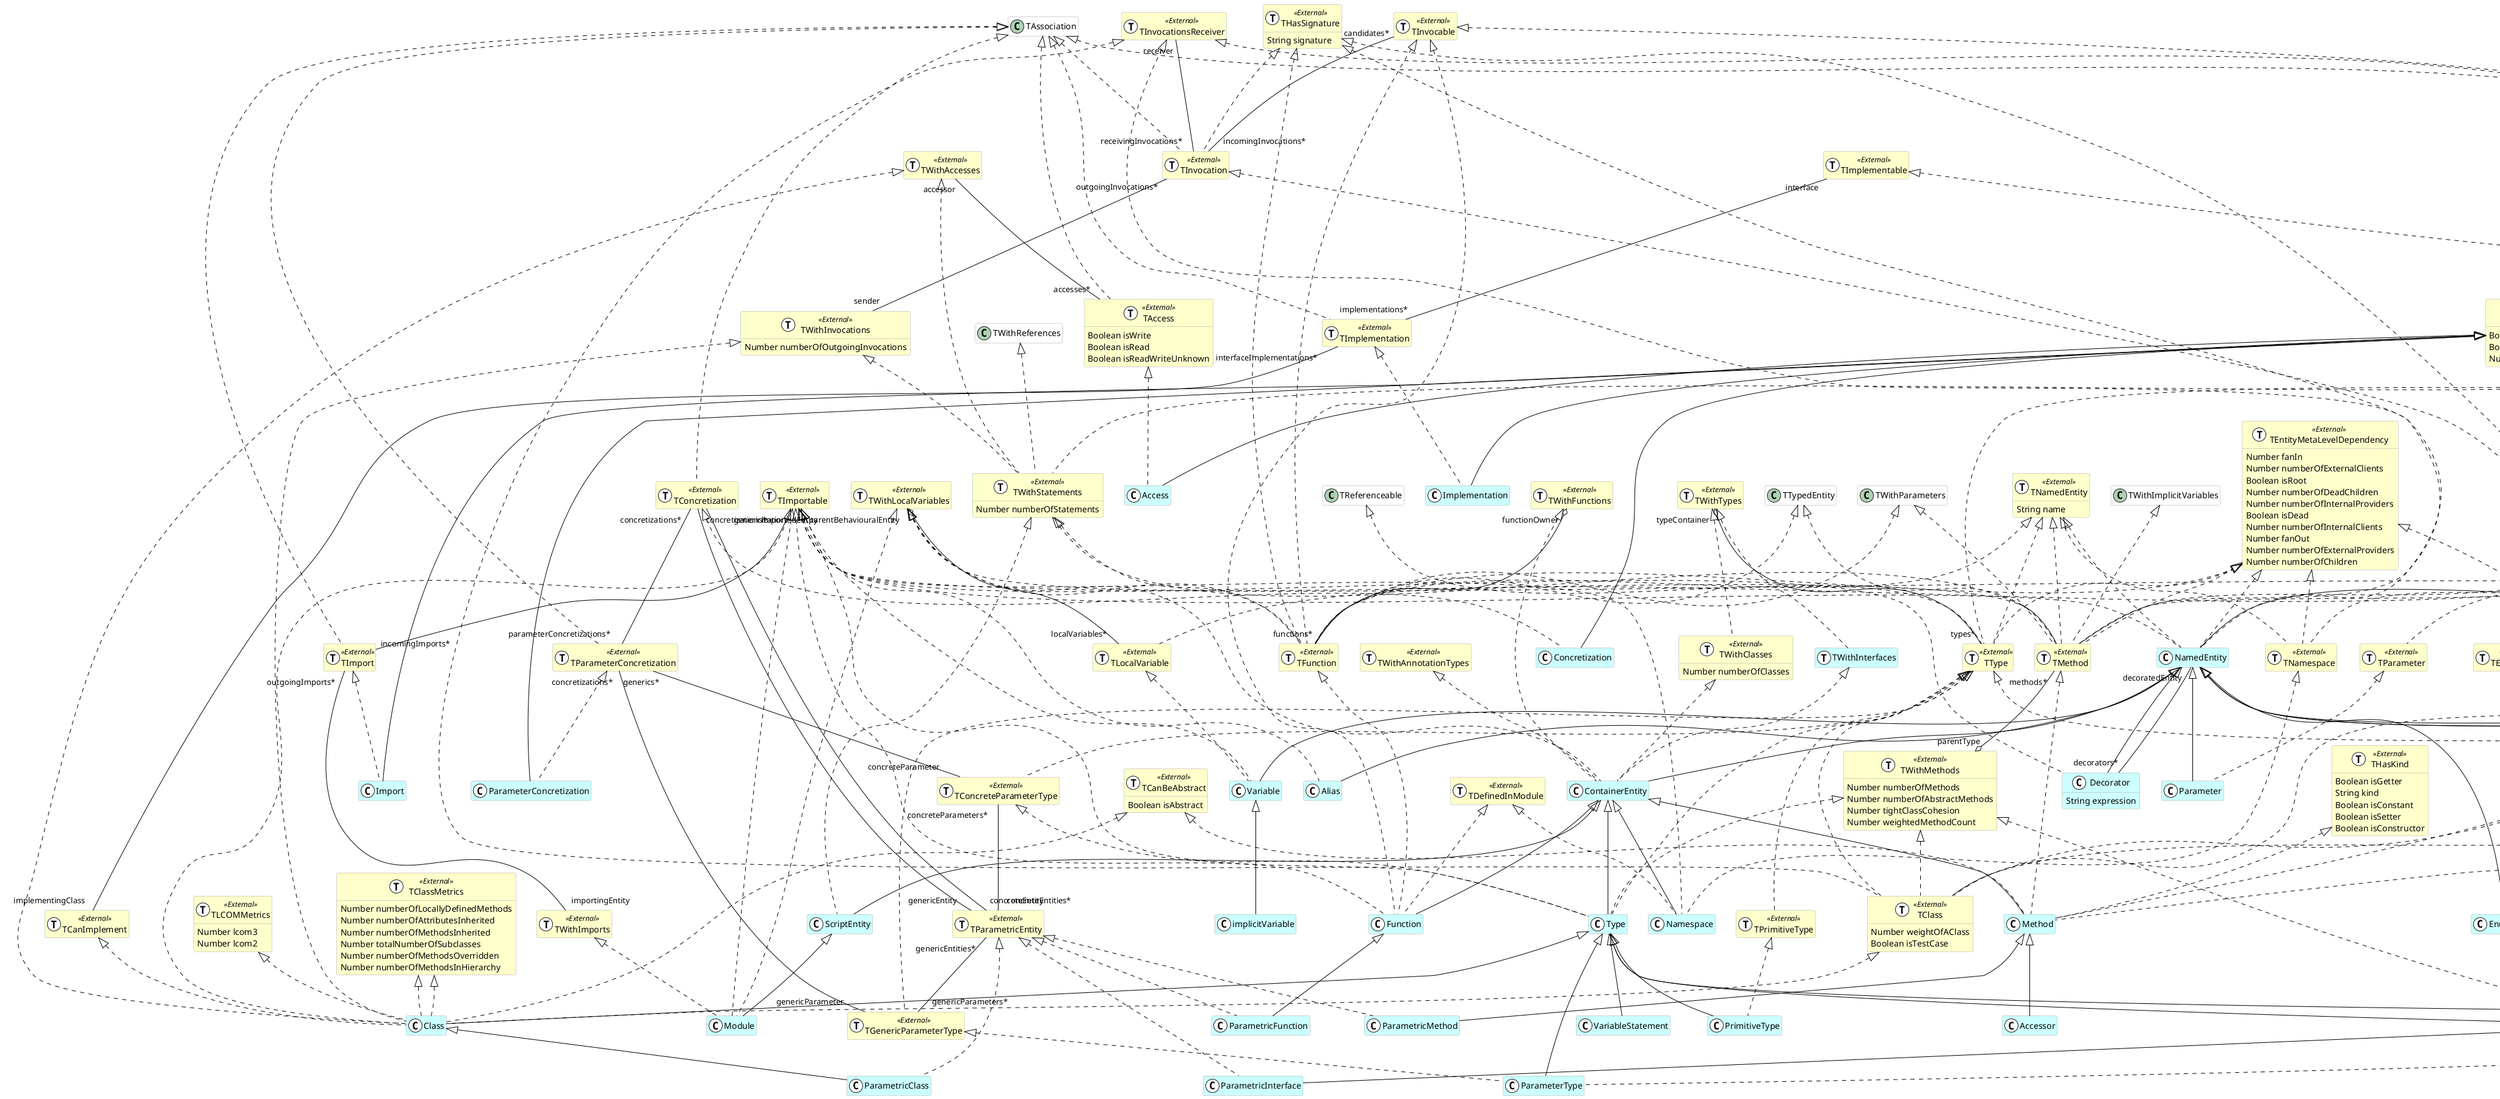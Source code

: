 @startumlhide empty membersskinparam class {  BackgroundColor white  ArrowColor black  BorderColor darkGray}class TFolder <<(T,white)External>> #FFFFCC {  Number numberOfFiles  Number numberOfFolders  Number numberOfEmptyLinesOfText  Number totalNumberOfLinesOfText}class TConcretization <<(T,white)External>> #FFFFCC {}class TSourceEntity <<(T,white)External>> #FFFFCC {  String sourceText  Boolean isStub  Boolean containsReplicas  Number duplicationRate  Number numberOfLinesOfCode  Number numberOfLinesOfCodeWithMoreThanOneCharacter}class TWithAccesses <<(T,white)External>> #FFFFCC {}class TPrimitiveType <<(T,white)External>> #FFFFCC {}class TAccess <<(T,white)External>> #FFFFCC {  Boolean isWrite  Boolean isRead  Boolean isReadWriteUnknown}class Concretization <<(C,white)>> #CCFFFF {}class TWithLocalVariables <<(T,white)External>> #FFFFCC {}class ParametricMethod <<(C,white)>> #CCFFFF {}class ParametricInterface <<(C,white)>> #CCFFFF {}class TParameterConcretization <<(T,white)External>> #FFFFCC {}class SourceTextAnchor <<(C,white)>> #CCFFFF {}class Property <<(C,white)>> #CCFFFF {}class TInvocationsReceiver <<(T,white)External>> #FFFFCC {}class FamixTypeScriptModel <<(C,white)>> #CCFFFF {}class Entity <<(C,white)>> #CCFFFF {}class TEntityCreator <<(T,white)>> #CCFFFF {}class TIndexedFileNavigation <<(T,white)External>> #FFFFCC {  Number endPos  Number startPos}class TWithFunctions <<(T,white)External>> #FFFFCC {}class Folder <<(C,white)>> #CCFFFF {}class Import <<(C,white)>> #CCFFFF {}class TWithInheritances <<(T,white)External>> #FFFFCC {  Number hierarchyNestingLevel  Number numberOfSubclasses  Number subclassHierarchyDepth  Number numberOfDirectSubclasses}class TMethod <<(T,white)External>> #FFFFCC {}class TNamespace <<(T,white)External>> #FFFFCC {}class TConcreteParameterType <<(T,white)External>> #FFFFCC {}class TWithTypes <<(T,white)External>> #FFFFCC {}class TLocalVariable <<(T,white)External>> #FFFFCC {}class Interface <<(C,white)>> #CCFFFF {}class Reference <<(C,white)>> #CCFFFF {}class TImplementable <<(T,white)External>> #FFFFCC {}class ParametricClass <<(C,white)>> #CCFFFF {}class TImportable <<(T,white)External>> #FFFFCC {}class TComment <<(T,white)External>> #FFFFCC {  String content}class File <<(C,white)>> #CCFFFF {}class Alias <<(C,white)>> #CCFFFF {}class TClass <<(T,white)External>> #FFFFCC {  Number weightOfAClass  Boolean isTestCase}class VariableStatement <<(C,white)>> #CCFFFF {}class TWithAnnotationTypes <<(T,white)External>> #FFFFCC {}class TSourceAnchor <<(T,white)External>> #FFFFCC {  Number lineCount}class TWithClasses <<(T,white)External>> #FFFFCC {  Number numberOfClasses}class Decorator <<(C,white)>> #CCFFFF {  String expression}class TFunction <<(T,white)External>> #FFFFCC {}class ContainerEntity <<(C,white)>> #CCFFFF {}class THasImmediateSource <<(T,white)External>> #FFFFCC {  String source}class TImplementation <<(T,white)External>> #FFFFCC {}class THasSignature <<(T,white)External>> #FFFFCC {  String signature}class TEnumValue <<(T,white)External>> #FFFFCC {}class Access <<(C,white)>> #CCFFFF {}class Enum <<(C,white)>> #CCFFFF {}class TEntityMetaLevelDependency <<(T,white)External>> #FFFFCC {  Number fanIn  Number numberOfExternalClients  Boolean isRoot  Number numberOfDeadChildren  Number numberOfInternalProviders  Boolean isDead  Number numberOfInternalClients  Number fanOut  Number numberOfExternalProviders  Number numberOfChildren}class TDefinedInModule <<(T,white)External>> #FFFFCC {}class Invocation <<(C,white)>> #CCFFFF {}class TSourceLanguage <<(T,white)External>> #FFFFCC {}class TEnum <<(T,white)External>> #FFFFCC {}class EnumValue <<(C,white)>> #CCFFFF {}class Comment <<(C,white)>> #CCFFFF {}class TInvocable <<(T,white)External>> #FFFFCC {}class TWithStatements <<(T,white)External>> #FFFFCC {  Number numberOfStatements}class ParametricFunction <<(C,white)>> #CCFFFF {}class PrimitiveType <<(C,white)>> #CCFFFF {}class Type <<(C,white)>> #CCFFFF {}class Variable <<(C,white)>> #CCFFFF {}class Inheritance <<(C,white)>> #CCFFFF {}class TParametricEntity <<(T,white)External>> #FFFFCC {}class TInvocation <<(T,white)External>> #FFFFCC {}class SourcedEntity <<(C,white)>> #CCFFFF {}class TImport <<(T,white)External>> #FFFFCC {}class THasVisibility <<(T,white)External>> #FFFFCC {  String visibility  Boolean isPackageVisibility  Boolean isPrivate  Boolean isProtected  Boolean isPublic}class Accessor <<(C,white)>> #CCFFFF {}class TWithMethods <<(T,white)External>> #FFFFCC {  Number numberOfMethods  Number numberOfAbstractMethods  Number tightClassCohesion  Number weightedMethodCount}class TClassMetrics <<(T,white)>> #CCFFFF {}class TWithInterfaces <<(T,white)>> #CCFFFF {}class JSDoc <<(C,white)>> #CCFFFF {}class Model <<(C,white)External>> #FFFFCC {  Number numberOfLinesOfCodePerClass  Number numberOfModelMethods  Number averageCyclomaticComplexity  Number numberOfModelClasses  Number numberOfLinesOfCodePerMethod  Number numberOfLinesOfCodePerPackage  Number numberOfClasses  Number numberOfLinesOfCode  Number numberOfClassesPerPackage  Number numberOfClassesPerPackage  Number numberOfMethods}class implicitVariable <<(C,white)>> #CCFFFF {}class ParameterConcretization <<(C,white)>> #CCFFFF {}class SourceAnchor <<(C,white)>> #CCFFFF {}class TParameter <<(T,white)External>> #FFFFCC {}class Implementation <<(C,white)>> #CCFFFF {}class Module <<(C,white)>> #CCFFFF {}class TWithComments <<(T,white)External>> #FFFFCC {  Boolean hasComments  Number numberOfComments}class TClassMetrics <<(T,white)External>> #FFFFCC {  Number numberOfLocallyDefinedMethods  Number numberOfAttributesInherited  Number numberOfMethodsInherited  Number totalNumberOfSubclasses  Number numberOfMethodsOverridden  Number numberOfMethodsInHierarchy}class TType <<(T,white)External>> #FFFFCC {}class Class <<(C,white)>> #CCFFFF {}class TCanBeAbstract <<(T,white)External>> #FFFFCC {  Boolean isAbstract}class TWithAttributes <<(T,white)External>> #FFFFCC {  Number numberOfAttributes}class TGenericParameterType <<(T,white)External>> #FFFFCC {}class Method <<(C,white)>> #CCFFFF {}class TFile <<(T,white)External>> #FFFFCC {  Number totalNumberOfLinesOfText  Number numberOfKiloBytes  Number numberOfEmptyLinesOfText  Number averageNumberOfCharactersPerLine  Number numberOfBytes  Number numberOfCharacters}class Entity <<(C,white)External>> #FFFFCC {  Boolean isDead  Boolean isTagged  Number numberOfTags}class IndexedFileAnchor <<(C,white)>> #CCFFFF {}class TCanImplement <<(T,white)External>> #FFFFCC {}class TWithImports <<(T,white)External>> #FFFFCC {}class TAttribute <<(T,white)External>> #FFFFCC {  Number hierarchyNestingLevel}class ParameterType <<(C,white)>> #CCFFFF {}class TCanBeClassSide <<(T,white)External>> #FFFFCC {  Boolean isClassSide}class NamedEntity <<(C,white)>> #CCFFFF {}class TLCOMMetrics <<(T,white)External>> #FFFFCC {  Number lcom3  Number lcom2}class TWithInvocations <<(T,white)External>> #FFFFCC {  Number numberOfOutgoingInvocations}class TInheritance <<(T,white)External>> #FFFFCC {}class Function <<(C,white)>> #CCFFFF {}class Namespace <<(C,white)>> #CCFFFF {}class THasKind <<(T,white)External>> #FFFFCC {  Boolean isGetter  String kind  Boolean isConstant  Boolean isSetter  Boolean isConstructor}class TNamedEntity <<(T,white)External>> #FFFFCC {  String name}class Parameter <<(C,white)>> #CCFFFF {}class ScriptEntity <<(C,white)>> #CCFFFF {}class SourceLanguage <<(C,white)>> #CCFFFF {}Entity <|-- ConcretizationInterface <|-- ParametricInterfaceSourceAnchor <|-- SourceTextAnchorNamedEntity <|-- PropertyModel <|-- FamixTypeScriptModelEntity <|-- EntityMethod <|-- ParametricMethodNamedEntity <|-- FolderEntity <|-- ImportType <|-- InterfaceEntity <|-- ReferenceClass <|-- ParametricClassNamedEntity <|-- FileNamedEntity <|-- AliasType <|-- VariableStatementNamedEntity <|-- DecoratorNamedEntity <|-- ContainerEntityEntity <|-- AccessType <|-- EnumEntity <|-- InvocationSourcedEntity <|-- CommentNamedEntity <|-- EnumValueFunction <|-- ParametricFunctionType <|-- PrimitiveTypeContainerEntity <|-- TypeNamedEntity <|-- VariableEntity <|-- InheritanceEntity <|-- SourcedEntityMethod <|-- AccessorSourcedEntity <|-- JSDocAbstractGroup <|-- ModelVariable <|-- implicitVariableEntity <|-- ParameterConcretizationEntity <|-- SourceAnchorEntity <|-- ImplementationScriptEntity <|-- ModuleType <|-- ClassContainerEntity <|-- MethodObject <|-- EntitySourceAnchor <|-- IndexedFileAnchorType <|-- ParameterTypeSourcedEntity <|-- NamedEntityContainerEntity <|-- FunctionContainerEntity <|-- NamespaceNamedEntity <|-- ParameterContainerEntity <|-- ScriptEntityEntity <|-- SourceLanguageTFileSystemEntity <|.. TFolderTAssociation <|.. TConcretizationTType <|.. TPrimitiveTypeTAssociation <|.. TAccessTConcretization <|.. ConcretizationTHasImmediateSource <|.. SourceTextAnchorTParametricEntity <|.. ParametricInterfaceTAssociation <|.. TParameterConcretizationTAttribute <|.. PropertyTEntityCreator <|.. FamixTypeScriptModelTCanBeClassSide <|.. PropertyTFileAnchor <|.. TIndexedFileNavigationTHasVisibility <|.. PropertyTParametricEntity <|.. ParametricMethodTFolder <|.. FolderTImport <|.. ImportTHasSignature <|.. TMethodTNamedEntity <|.. TNamespaceTSourceEntity <|.. TNamespaceTEntityMetaLevelDependency <|.. TNamespaceTInvocable <|.. TMethodTType <|.. TConcreteParameterTypeTStructuralEntity <|.. TLocalVariableTMethodMetrics <|.. TMethodTNamedEntity <|.. TMethodTTypedEntity <|.. TMethodTWithImplicitVariables <|.. TMethodTWithLocalVariables <|.. TMethodTWithParameters <|.. TMethodTImplementable <|.. InterfaceTInvocationsReceiver <|.. InterfaceTWithAttributes <|.. InterfaceTWithComments <|.. InterfaceTWithInheritances <|.. InterfaceTWithMethods <|.. InterfaceTWithStatements <|.. TMethodTEntityMetaLevelDependency <|.. TMethodTParametricEntity <|.. ParametricClassTEntityMetaLevelDependency <|.. TCommentTFile <|.. FileTImportable <|.. AliasTInvocationsReceiver <|.. TClassTType <|.. TClassTWithAttributes <|.. TClassTWithComments <|.. TClassTWithInheritances <|.. TClassTWithMethods <|.. TClassTWithTypes <|.. TWithClassesTHasSignature <|.. TFunctionTInvocable <|.. TFunctionTNamedEntity <|.. TFunctionTTypedEntity <|.. TFunctionTWithLocalVariables <|.. TFunctionTWithParameters <|.. TFunctionTWithStatements <|.. TFunctionTEntityMetaLevelDependency <|.. TFunctionTWithAnnotationTypes <|.. ContainerEntityTWithClasses <|.. ContainerEntityTWithFunctions <|.. ContainerEntityTWithLocalVariables <|.. ContainerEntityTWithInterfaces <|.. ContainerEntityTSourceAnchor <|.. THasImmediateSourceTStructuralEntity <|.. TEnumValueTImportable <|.. DecoratorTAssociation <|.. TImplementationTEnum <|.. EnumTImportable <|.. EnumTWithComments <|.. EnumTAccess <|.. AccessTHasSignature <|.. InvocationTInvocation <|.. InvocationTType <|.. TEnumTWithEnumValues <|.. TEnumTComment <|.. CommentTEnumValue <|.. EnumValueTWithComments <|.. EnumValueTSourceEntity <|.. TWithStatementsTWithAccesses <|.. TWithStatementsTWithInvocations <|.. TWithStatementsTWithReferences <|.. TWithStatementsTParametricEntity <|.. ParametricFunctionTPrimitiveType <|.. PrimitiveTypeTConcreteParameterType <|.. TypeTImportable <|.. TypeTType <|.. TypeTWithMethods <|.. TypeTImportable <|.. VariableTInheritance <|.. InheritanceTLocalVariable <|.. VariableTAssociation <|.. TInvocationTHasSignature <|.. TInvocationTSourceEntity <|.. SourcedEntityTAssociation <|.. TImportTWithTypes <|.. TWithInterfacesTParameterConcretization <|.. ParameterConcretizationTSourceAnchor <|.. SourceAnchorTStructuralEntity <|.. TParameterTImplementation <|.. ImplementationTImportable <|.. ModuleTWithImports <|.. ModuleTWithLocalVariables <|.. ModuleTNamedEntity <|.. TTypeTReferenceable <|.. TTypeTSourceEntity <|.. TTypeTEntityMetaLevelDependency <|.. TTypeTCanBeAbstract <|.. ClassTCanImplement <|.. ClassTClass <|.. ClassTClassMetrics <|.. ClassTImportable <|.. ClassTLCOMMetrics <|.. ClassTWithAccesses <|.. ClassTWithInvocations <|.. ClassTClassMetrics <|.. ClassTType <|.. TGenericParameterTypeTCanBeAbstract <|.. MethodTHasKind <|.. MethodTHasVisibility <|.. MethodTMethod <|.. MethodTWithComments <|.. MethodTFileSystemEntity <|.. TFileTIndexedFileNavigation <|.. IndexedFileAnchorTStructuralEntity <|.. TAttributeTGenericParameterType <|.. ParameterTypeTImportable <|.. NamedEntityTInvocationsReceiver <|.. NamedEntityTNamedEntity <|.. NamedEntityTEntityMetaLevelDependency <|.. NamedEntityTWithInheritances <|.. ParameterTypeTAssociation <|.. TInheritanceTDefinedInModule <|.. FunctionTFunction <|.. FunctionTImportable <|.. FunctionTInvocable <|.. FunctionTDefinedInModule <|.. NamespaceTImportable <|.. NamespaceTNamespace <|.. NamespaceTParameter <|.. ParameterTWithStatements <|.. ScriptEntityTSourceLanguage <|.. SourceLanguageTInvocationsReceiver "receiver" -- "receivingInvocations*" TInvocationTInvocation "outgoingInvocations*" -- "sender" TWithInvocationsTConcretization "concretizations*" -- "genericEntity" TParametricEntityTImplementation "interfaceImplementations*" -- "implementingClass" TCanImplementTConcretization "concretizations*" -- "parameterConcretizations*" TParameterConcretizationTImport "outgoingImports*" -- "importingEntity" TWithImportsTWithAccesses "accessor" -- "accesses*" TAccessTParameterConcretization "concretizations*" -- "genericParameter" TGenericParameterTypeTImplementable "interface" -- "implementations*" TImplementationTParametricEntity "genericEntities*" -- "genericParameters*" TGenericParameterTypeTSourceEntity "element" -- "sourceAnchor" TSourceAnchorTConcreteParameterType "concreteParameters*" -- "concreteEntities*" TParametricEntityDecorator "decorators*" -- "decoratedEntity" NamedEntityTWithAttributes "parentType" o-- "attributes*" TAttributeTWithInheritances "superclass" -- "subInheritances*" TInheritanceTMethod "methods*" --o "parentType" TWithMethodsTImportable "importedEntity" -- "incomingImports*" TImportTWithTypes "typeContainer" o-- "types*" TTypeTConcretization "genericization" -- "concreteEntity" TParametricEntityTParameterConcretization "generics*" -- "concreteParameter" TConcreteParameterTypeTInvocable "candidates*" -- "incomingInvocations*" TInvocationTComment "comments*" --o "commentedEntity" TWithCommentsTWithLocalVariables "parentBehaviouralEntity" o-- "localVariables*" TLocalVariableModel -- "sourceLanguage" TSourceLanguageTWithInheritances "subclass" -- "superInheritances*" TInheritanceTWithFunctions "functionOwner" o-- "functions*" TFunction@enduml